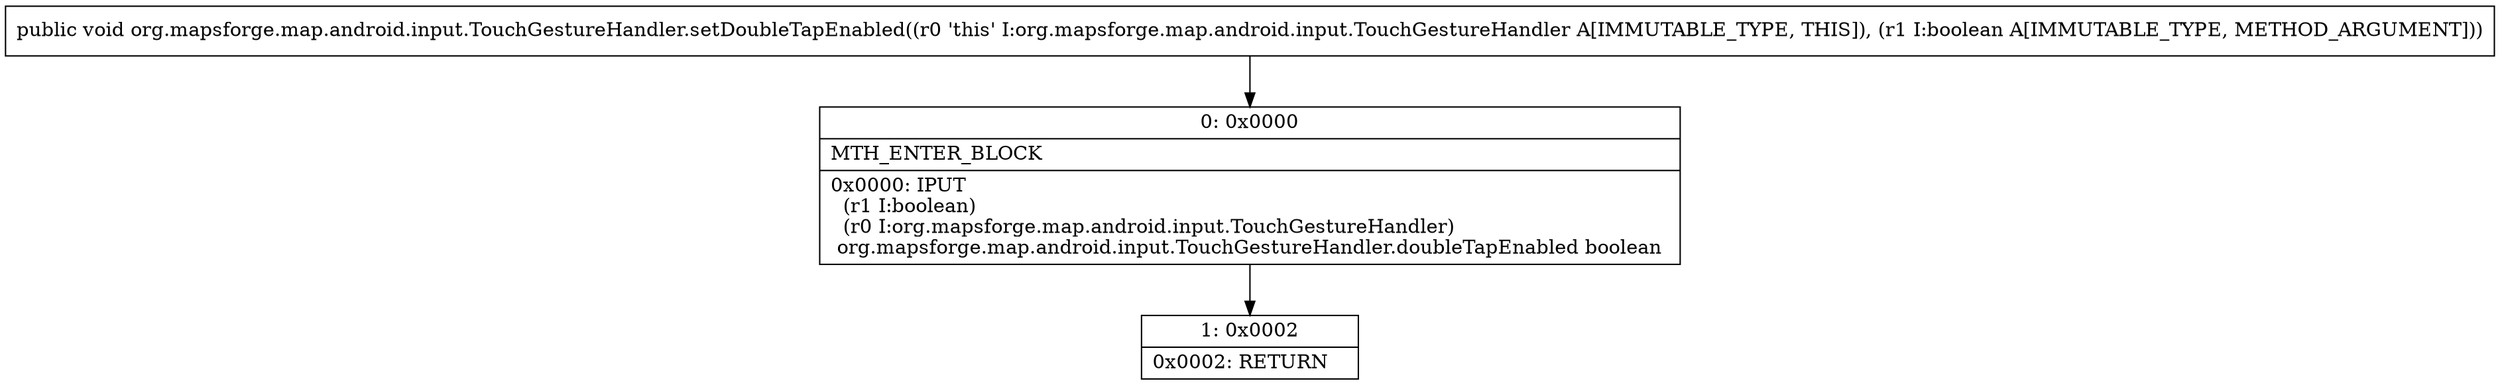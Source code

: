 digraph "CFG fororg.mapsforge.map.android.input.TouchGestureHandler.setDoubleTapEnabled(Z)V" {
Node_0 [shape=record,label="{0\:\ 0x0000|MTH_ENTER_BLOCK\l|0x0000: IPUT  \l  (r1 I:boolean)\l  (r0 I:org.mapsforge.map.android.input.TouchGestureHandler)\l org.mapsforge.map.android.input.TouchGestureHandler.doubleTapEnabled boolean \l}"];
Node_1 [shape=record,label="{1\:\ 0x0002|0x0002: RETURN   \l}"];
MethodNode[shape=record,label="{public void org.mapsforge.map.android.input.TouchGestureHandler.setDoubleTapEnabled((r0 'this' I:org.mapsforge.map.android.input.TouchGestureHandler A[IMMUTABLE_TYPE, THIS]), (r1 I:boolean A[IMMUTABLE_TYPE, METHOD_ARGUMENT])) }"];
MethodNode -> Node_0;
Node_0 -> Node_1;
}

